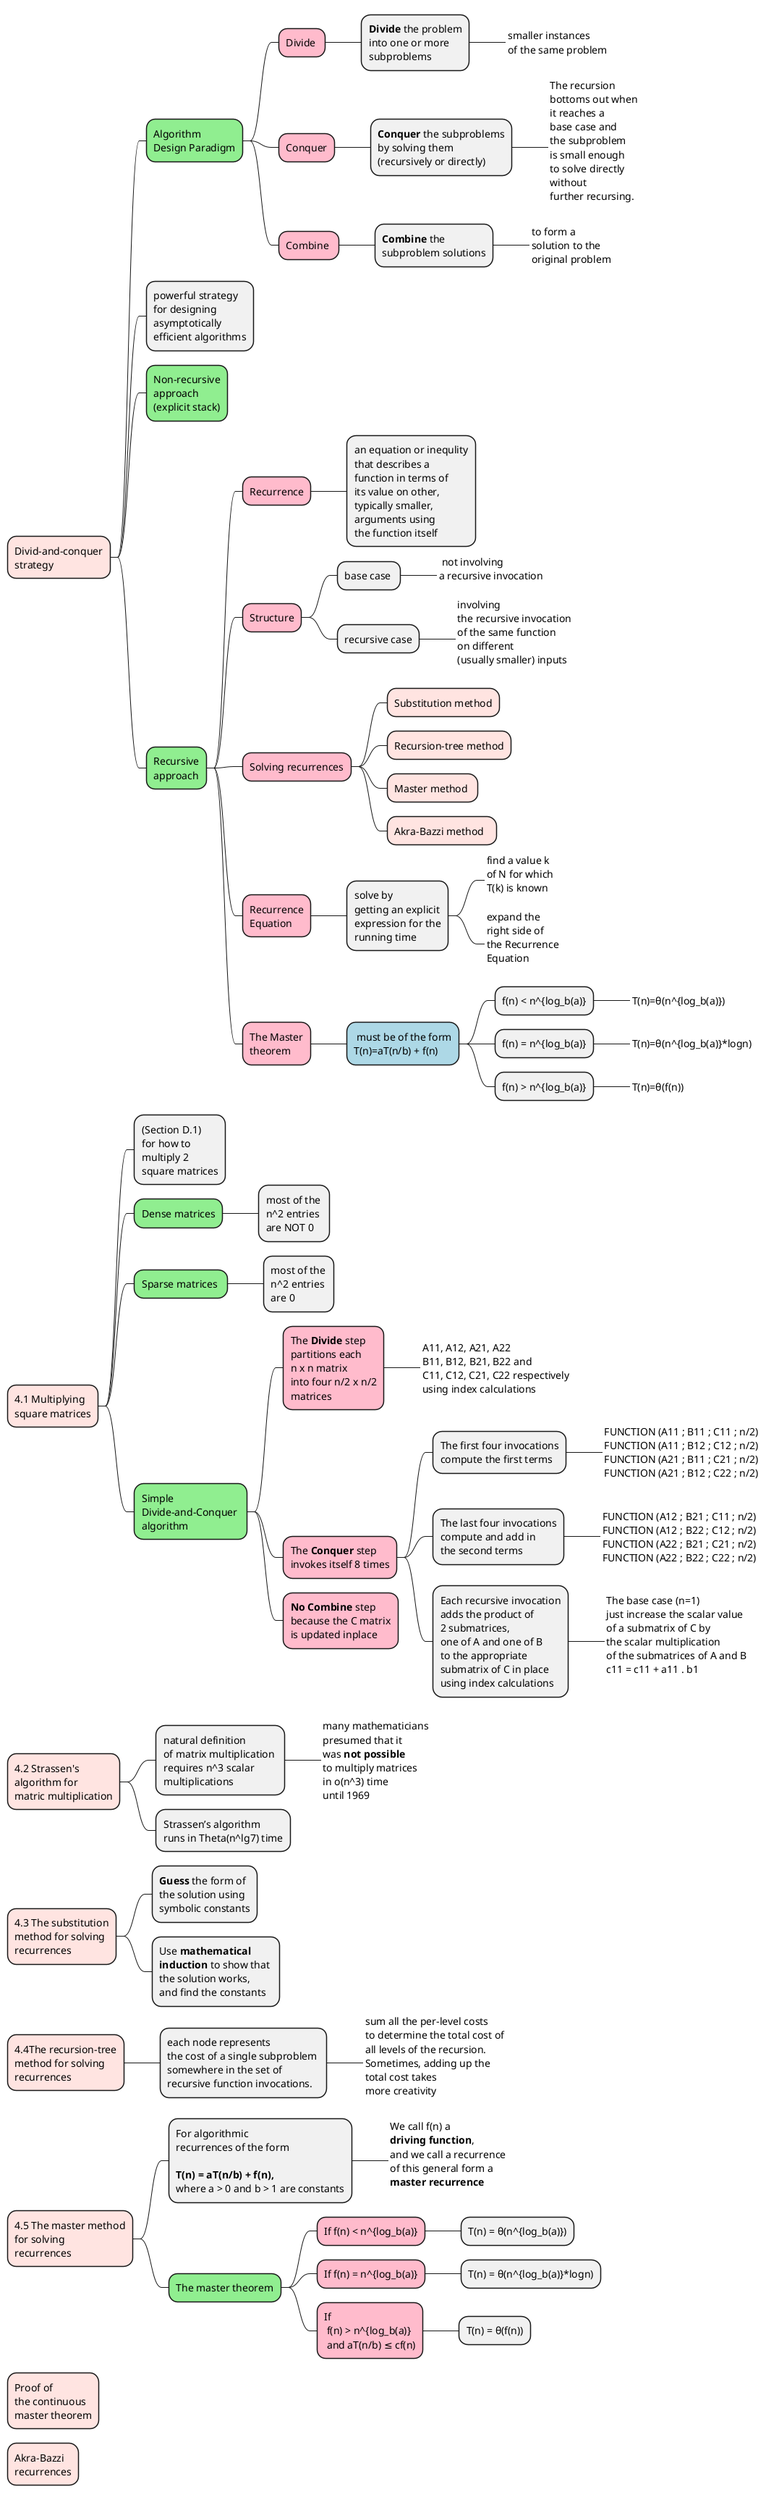 @startmindmap

*[#MistyRose]:Divid-and-conquer
strategy;
**[#lightgreen]:Algorithm
Design Paradigm;
***[#FFBBCC] Divide 
****:<b>Divide</b> the problem
into one or more
subproblems;
*****_:smaller instances
of the same problem;
***[#FFBBCC] Conquer
****:<b>Conquer</b> the subproblems
by solving them 
(recursively or directly);
*****_:The recursion 
bottoms out when 
it reaches a 
base case and 
the subproblem 
is small enough 
to solve directly 
without 
further recursing. 
;
***[#FFBBCC] Combine 
****:<b>Combine</b> the 
subproblem solutions;
*****_:to form a 
solution to the 
original problem;

**:powerful strategy 
for designing
asymptotically
efficient algorithms;
**[#lightgreen]:Non-recursive 
approach 
(explicit stack);
**[#lightgreen]:Recursive
approach;
***[#FFBBCC] Recurrence
****:an equation or inequlity 
that describes a 
function in terms of 
its value on other, 
typically smaller, 
arguments using 
the function itself;

***[#FFBBCC] Structure
**** base case 
*****_: not involving
a recursive invocation
;
**** recursive case
*****_:involving 
the recursive invocation
of the same function 
on different
(usually smaller) inputs
;

***[#FFBBCC] Solving recurrences
****[#MistyRose] Substitution method
****[#MistyRose] Recursion-tree method
****[#MistyRose] Master method 
****[#MistyRose] Akra-Bazzi method  

***[#FFBBCC]:Recurrence
Equation;
****:solve by 
getting an explicit
expression for the
running time;
*****_:find a value k
of N for which 
T(k) is known
;
*****_:expand the
right side of 
the Recurrence 
Equation
;

***[#FFBBCC]:The Master
theorem;
****[#lightblue]: must be of the form 
T(n)=aT(n/b) + f(n);

***** f(n) < n^{log_b(a)}
******_ T(n)=θ(n^{log_b(a)})

***** f(n) = n^{log_b(a)}
******_ T(n)=θ(n^{log_b(a)}*logn)

***** f(n) > n^{log_b(a)}
******_ T(n)=θ(f(n))




*[#MistyRose]:4.1 Multiplying
square matrices;
**:(Section D.1)
for how to
multiply 2
square matrices;
**[#lightgreen] Dense matrices
***:most of the 
n^2 entries 
are NOT 0;

**[#lightgreen] Sparse matrices 
***:most of the 
n^2 entries 
are 0;

**[#lightgreen]:Simple 
Divide-and-Conquer 
algorithm;
***[#FFBBCC]:The <b>Divide</b> step 
partitions each 
n x n matrix 
into four n/2 x n/2
matrices;
****_:
A11, A12, A21, A22
B11, B12, B21, B22 and 
C11, C12, C21, C22 respectively
using index calculations
;
***[#FFBBCC]:The <b>Conquer</b> step 
invokes itself 8 times;
****:The first four invocations
compute the first terms ;
*****_:
FUNCTION (A11 ; B11 ; C11 ; n/2)
FUNCTION (A11 ; B12 ; C12 ; n/2)
FUNCTION (A21 ; B11 ; C21 ; n/2)
FUNCTION (A21 ; B12 ; C22 ; n/2)
;
****:The last four invocations
compute and add in 
the second terms;
*****_:
FUNCTION (A12 ; B21 ; C11 ; n/2)
FUNCTION (A12 ; B22 ; C12 ; n/2)
FUNCTION (A22 ; B21 ; C21 ; n/2)
FUNCTION (A22 ; B22 ; C22 ; n/2)
;
****:Each recursive invocation 
adds the product of 
2 submatrices, 
one of A and one of B 
to the appropriate
submatrix of C in place
using index calculations;
*****_:The base case (n=1)
just increase the scalar value 
of a submatrix of C by 
the scalar multiplication
of the submatrices of A and B
c11 = c11 + a11 . b1
;
***[#FFBBCC]:<b>No Combine</b> step 
because the C matrix
is updated inplace;

*[#MistyRose]:4.2 Strassen's 
algorithm for 
matric multiplication;
**:natural definition 
of matrix multiplication 
requires n^3 scalar 
multiplications;
***_:
many mathematicians 
presumed that it
was <b>not possible</b> 
to multiply matrices 
in o(n^3) time 
until 1969
;
**:Strassen’s algorithm 
runs in Theta(n^lg7) time;

*[#MistyRose]:4.3 The substitution
method for solving
recurrences;
**:<b>Guess</b> the form of
the solution using 
symbolic constants;
**:Use <b>mathematical</b> 
<b>induction</b> to show that 
the solution works, 
and find the constants;


*[#MistyRose]:4.4The recursion-tree
method for solving 
recurrences;
**:each node represents 
the cost of a single subproblem 
somewhere in the set of 
recursive function invocations.;
***_:sum all the per-level costs 
to determine the total cost of 
all levels of the recursion.
Sometimes, adding up the 
total cost takes 
more creativity
;

*[#MistyRose]:4.5 The master method 
for solving 
recurrences;
**:For algorithmic 
recurrences of the form 

<b>T(n) = aT(n/b) + f(n),</b>
where a > 0 and b > 1 are constants;
***_:We call f(n) a 
<b>driving function</b>, 
and we call a recurrence 
of this general form a 
<b>master recurrence</b>
;
**[#lightgreen] The master theorem
***[#FFBBCC] If f(n) < n^{log_b(a)}
**** T(n) = θ(n^{log_b(a)})
***[#FFBBCC] If f(n) = n^{log_b(a)}
**** T(n) = θ(n^{log_b(a)}*logn)
***[#FFBBCC]:If
 f(n) > n^{log_b(a)}
 and aT(n/b) ≤ cf(n);
**** T(n) = θ(f(n))


*[#MistyRose]:Proof of 
the continuous
master theorem;

*[#MistyRose]:Akra-Bazzi 
recurrences;



@endmindmap